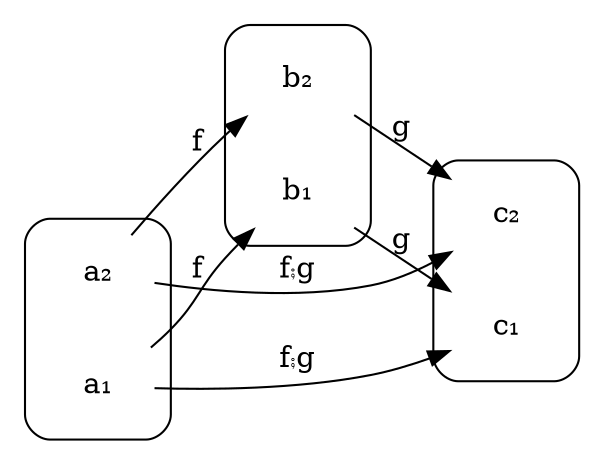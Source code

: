 digraph {
    rankdir=LR
    node[shape=plaintext]

    subgraph cluster_0  {
        style=rounded
        a2[label="a₂"]
        a1[label="a₁"]
    }

    subgraph cluster_1  {
        style=rounded
        b2[label="b₂"]
        b1[label="b₁"]
    }

    subgraph cluster_2  {
        style=rounded
        c2[label="c₂"]
        c1[label="c₁"]
    }

    a1 -> b1[label="f"]
    b1 -> c1[label="g"]
    a2 -> b2[label="f"]
    b2 -> c2[label="g"]
    a1 -> c1[label="f⨾g"]
    a2 -> c2[label="f⨾g"]
}
